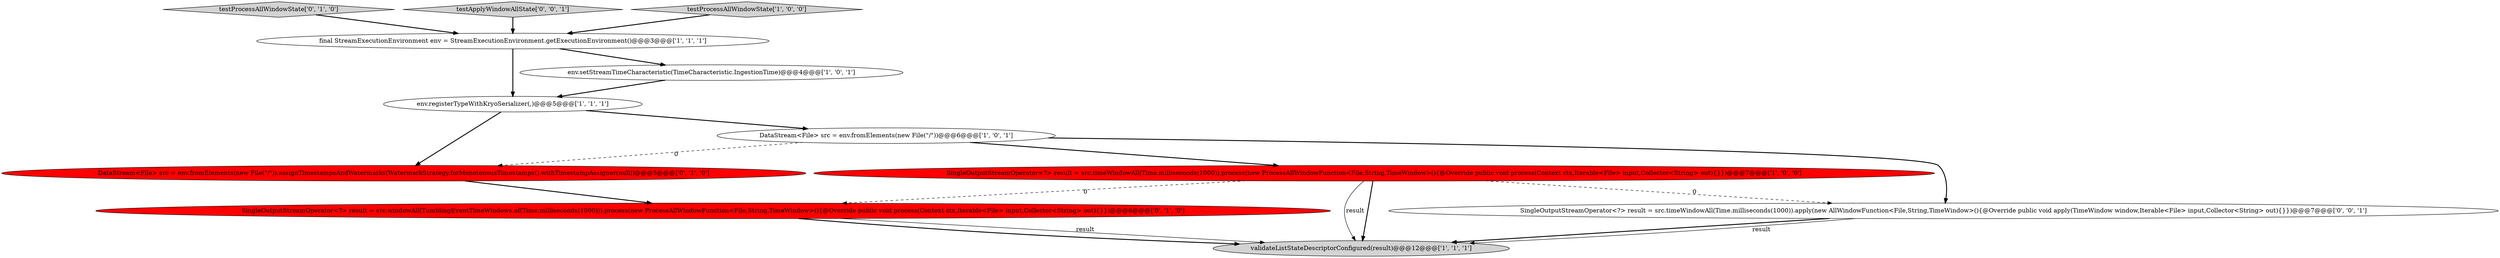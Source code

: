 digraph {
2 [style = filled, label = "DataStream<File> src = env.fromElements(new File(\"/\"))@@@6@@@['1', '0', '1']", fillcolor = white, shape = ellipse image = "AAA0AAABBB1BBB"];
4 [style = filled, label = "final StreamExecutionEnvironment env = StreamExecutionEnvironment.getExecutionEnvironment()@@@3@@@['1', '1', '1']", fillcolor = white, shape = ellipse image = "AAA0AAABBB1BBB"];
0 [style = filled, label = "env.registerTypeWithKryoSerializer(,)@@@5@@@['1', '1', '1']", fillcolor = white, shape = ellipse image = "AAA0AAABBB1BBB"];
7 [style = filled, label = "SingleOutputStreamOperator<?> result = src.windowAll(TumblingEventTimeWindows.of(Time.milliseconds(1000))).process(new ProcessAllWindowFunction<File,String,TimeWindow>(){@Override public void process(Context ctx,Iterable<File> input,Collector<String> out){}})@@@6@@@['0', '1', '0']", fillcolor = red, shape = ellipse image = "AAA1AAABBB2BBB"];
8 [style = filled, label = "testProcessAllWindowState['0', '1', '0']", fillcolor = lightgray, shape = diamond image = "AAA0AAABBB2BBB"];
10 [style = filled, label = "SingleOutputStreamOperator<?> result = src.timeWindowAll(Time.milliseconds(1000)).apply(new AllWindowFunction<File,String,TimeWindow>(){@Override public void apply(TimeWindow window,Iterable<File> input,Collector<String> out){}})@@@7@@@['0', '0', '1']", fillcolor = white, shape = ellipse image = "AAA0AAABBB3BBB"];
11 [style = filled, label = "testApplyWindowAllState['0', '0', '1']", fillcolor = lightgray, shape = diamond image = "AAA0AAABBB3BBB"];
6 [style = filled, label = "testProcessAllWindowState['1', '0', '0']", fillcolor = lightgray, shape = diamond image = "AAA0AAABBB1BBB"];
3 [style = filled, label = "validateListStateDescriptorConfigured(result)@@@12@@@['1', '1', '1']", fillcolor = lightgray, shape = ellipse image = "AAA0AAABBB1BBB"];
9 [style = filled, label = "DataStream<File> src = env.fromElements(new File(\"/\")).assignTimestampsAndWatermarks(WatermarkStrategy.forMonotonousTimestamps().withTimestampAssigner(null))@@@5@@@['0', '1', '0']", fillcolor = red, shape = ellipse image = "AAA1AAABBB2BBB"];
5 [style = filled, label = "SingleOutputStreamOperator<?> result = src.timeWindowAll(Time.milliseconds(1000)).process(new ProcessAllWindowFunction<File,String,TimeWindow>(){@Override public void process(Context ctx,Iterable<File> input,Collector<String> out){}})@@@7@@@['1', '0', '0']", fillcolor = red, shape = ellipse image = "AAA1AAABBB1BBB"];
1 [style = filled, label = "env.setStreamTimeCharacteristic(TimeCharacteristic.IngestionTime)@@@4@@@['1', '0', '1']", fillcolor = white, shape = ellipse image = "AAA0AAABBB1BBB"];
5->3 [style = bold, label=""];
6->4 [style = bold, label=""];
10->3 [style = bold, label=""];
11->4 [style = bold, label=""];
4->1 [style = bold, label=""];
0->9 [style = bold, label=""];
0->2 [style = bold, label=""];
5->3 [style = solid, label="result"];
1->0 [style = bold, label=""];
8->4 [style = bold, label=""];
7->3 [style = solid, label="result"];
10->3 [style = solid, label="result"];
5->7 [style = dashed, label="0"];
9->7 [style = bold, label=""];
2->10 [style = bold, label=""];
2->9 [style = dashed, label="0"];
5->10 [style = dashed, label="0"];
7->3 [style = bold, label=""];
4->0 [style = bold, label=""];
2->5 [style = bold, label=""];
}
